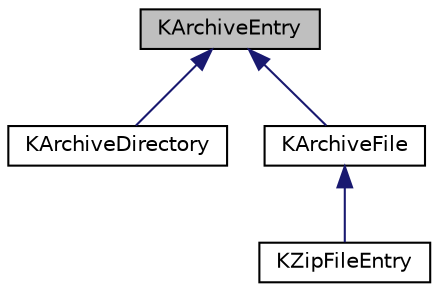 digraph "KArchiveEntry"
{
  edge [fontname="Helvetica",fontsize="10",labelfontname="Helvetica",labelfontsize="10"];
  node [fontname="Helvetica",fontsize="10",shape=record];
  Node0 [label="KArchiveEntry",height=0.2,width=0.4,color="black", fillcolor="grey75", style="filled", fontcolor="black"];
  Node0 -> Node1 [dir="back",color="midnightblue",fontsize="10",style="solid",fontname="Helvetica"];
  Node1 [label="KArchiveDirectory",height=0.2,width=0.4,color="black", fillcolor="white", style="filled",URL="$classKArchiveDirectory.html",tooltip="Represents a directory entry in a KArchive. "];
  Node0 -> Node2 [dir="back",color="midnightblue",fontsize="10",style="solid",fontname="Helvetica"];
  Node2 [label="KArchiveFile",height=0.2,width=0.4,color="black", fillcolor="white", style="filled",URL="$classKArchiveFile.html",tooltip="Represents a file entry in a KArchive. "];
  Node2 -> Node3 [dir="back",color="midnightblue",fontsize="10",style="solid",fontname="Helvetica"];
  Node3 [label="KZipFileEntry",height=0.2,width=0.4,color="black", fillcolor="white", style="filled",URL="$classKZipFileEntry.html",tooltip="A KZipFileEntry represents a file in a zip archive. "];
}
